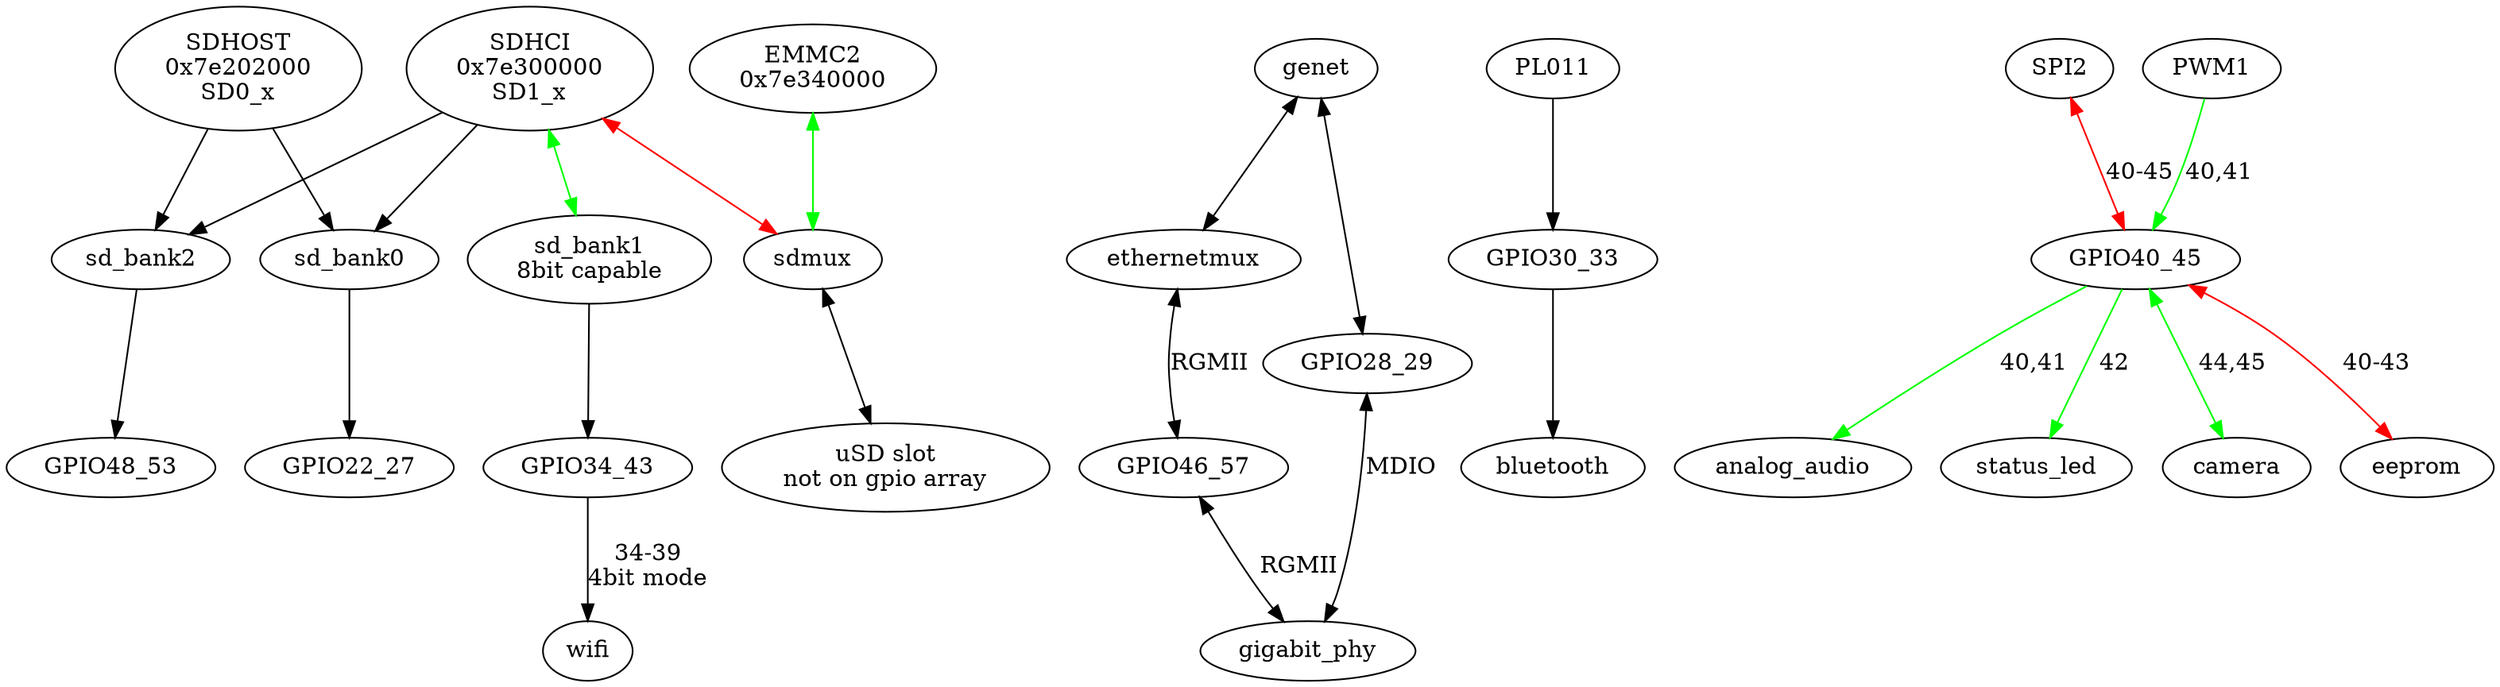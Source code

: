 digraph {
  sdhost [label="SDHOST\n0x7e202000\nSD0_x"]
  sdhci [label="SDHCI\n0x7e300000\nSD1_x"]
  EMMC2 [label="EMMC2\n0x7e340000"]
  genet

  sd_bank0 -> GPIO22_27
  sd_bank1 -> GPIO34_43
  sd_bank2 -> GPIO48_53

  sdhost -> sd_bank0
  sdhost -> sd_bank2

  PL011 -> GPIO30_33

  EMMC2 -> sdmux [color=green,dir=both]

  sdhci -> sd_bank0
  sdhci -> sd_bank1 [color=green,dir=both]
  sdhci -> sd_bank2
  sdhci -> sdmux [color=red,dir=both]

  genet -> ethernetmux [dir=both]
  genet -> GPIO28_29 [dir=both]
  ethernetmux -> GPIO46_57 [label="RGMII",dir=both]

  sdmux -> uSD [dir=both]

  uSD [label="uSD slot\nnot on gpio array"]
  sd_bank1 [label="sd_bank1\n8bit capable"]

  SPI2 -> GPIO40_45 [label="40-45",color=red,dir=both]
  PWM1 -> GPIO40_45 [label="40,41",color=green]

  GPIO28_29 -> gigabit_phy [label="MDIO",dir=both]
  GPIO30_33 -> bluetooth
  GPIO34_43 -> wifi [label="34-39\n4bit mode"]
  GPIO40_45 -> analog_audio [label="40,41",color=green]
  GPIO40_45 -> status_led [label="42",color=green]
  GPIO40_45 -> camera [label="44,45",color=green,dir=both]
  GPIO40_45 -> eeprom [label="40-43",color=red,dir=both]
  GPIO46_57 -> gigabit_phy [label="RGMII",dir=both]
}

